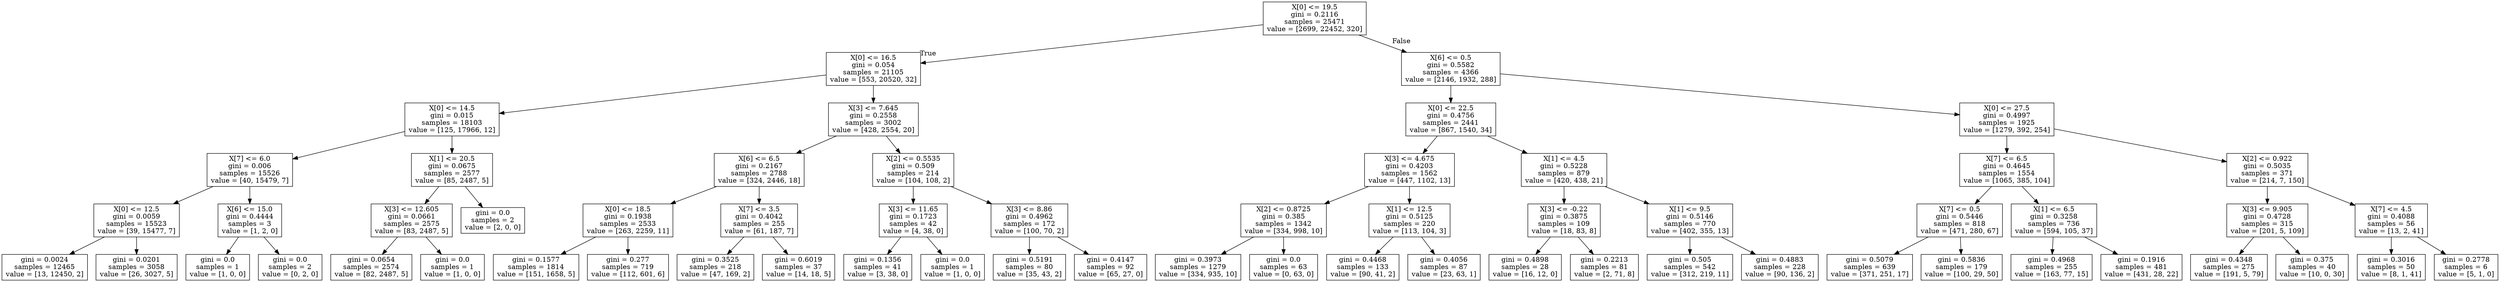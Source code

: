 digraph Tree {
node [shape=box] ;
0 [label="X[0] <= 19.5\ngini = 0.2116\nsamples = 25471\nvalue = [2699, 22452, 320]"] ;
1 [label="X[0] <= 16.5\ngini = 0.054\nsamples = 21105\nvalue = [553, 20520, 32]"] ;
0 -> 1 [labeldistance=2.5, labelangle=45, headlabel="True"] ;
2 [label="X[0] <= 14.5\ngini = 0.015\nsamples = 18103\nvalue = [125, 17966, 12]"] ;
1 -> 2 ;
3 [label="X[7] <= 6.0\ngini = 0.006\nsamples = 15526\nvalue = [40, 15479, 7]"] ;
2 -> 3 ;
4 [label="X[0] <= 12.5\ngini = 0.0059\nsamples = 15523\nvalue = [39, 15477, 7]"] ;
3 -> 4 ;
5 [label="gini = 0.0024\nsamples = 12465\nvalue = [13, 12450, 2]"] ;
4 -> 5 ;
6 [label="gini = 0.0201\nsamples = 3058\nvalue = [26, 3027, 5]"] ;
4 -> 6 ;
7 [label="X[6] <= 15.0\ngini = 0.4444\nsamples = 3\nvalue = [1, 2, 0]"] ;
3 -> 7 ;
8 [label="gini = 0.0\nsamples = 1\nvalue = [1, 0, 0]"] ;
7 -> 8 ;
9 [label="gini = 0.0\nsamples = 2\nvalue = [0, 2, 0]"] ;
7 -> 9 ;
10 [label="X[1] <= 20.5\ngini = 0.0675\nsamples = 2577\nvalue = [85, 2487, 5]"] ;
2 -> 10 ;
11 [label="X[3] <= 12.605\ngini = 0.0661\nsamples = 2575\nvalue = [83, 2487, 5]"] ;
10 -> 11 ;
12 [label="gini = 0.0654\nsamples = 2574\nvalue = [82, 2487, 5]"] ;
11 -> 12 ;
13 [label="gini = 0.0\nsamples = 1\nvalue = [1, 0, 0]"] ;
11 -> 13 ;
14 [label="gini = 0.0\nsamples = 2\nvalue = [2, 0, 0]"] ;
10 -> 14 ;
15 [label="X[3] <= 7.645\ngini = 0.2558\nsamples = 3002\nvalue = [428, 2554, 20]"] ;
1 -> 15 ;
16 [label="X[6] <= 6.5\ngini = 0.2167\nsamples = 2788\nvalue = [324, 2446, 18]"] ;
15 -> 16 ;
17 [label="X[0] <= 18.5\ngini = 0.1938\nsamples = 2533\nvalue = [263, 2259, 11]"] ;
16 -> 17 ;
18 [label="gini = 0.1577\nsamples = 1814\nvalue = [151, 1658, 5]"] ;
17 -> 18 ;
19 [label="gini = 0.277\nsamples = 719\nvalue = [112, 601, 6]"] ;
17 -> 19 ;
20 [label="X[7] <= 3.5\ngini = 0.4042\nsamples = 255\nvalue = [61, 187, 7]"] ;
16 -> 20 ;
21 [label="gini = 0.3525\nsamples = 218\nvalue = [47, 169, 2]"] ;
20 -> 21 ;
22 [label="gini = 0.6019\nsamples = 37\nvalue = [14, 18, 5]"] ;
20 -> 22 ;
23 [label="X[2] <= 0.5535\ngini = 0.509\nsamples = 214\nvalue = [104, 108, 2]"] ;
15 -> 23 ;
24 [label="X[3] <= 11.65\ngini = 0.1723\nsamples = 42\nvalue = [4, 38, 0]"] ;
23 -> 24 ;
25 [label="gini = 0.1356\nsamples = 41\nvalue = [3, 38, 0]"] ;
24 -> 25 ;
26 [label="gini = 0.0\nsamples = 1\nvalue = [1, 0, 0]"] ;
24 -> 26 ;
27 [label="X[3] <= 8.86\ngini = 0.4962\nsamples = 172\nvalue = [100, 70, 2]"] ;
23 -> 27 ;
28 [label="gini = 0.5191\nsamples = 80\nvalue = [35, 43, 2]"] ;
27 -> 28 ;
29 [label="gini = 0.4147\nsamples = 92\nvalue = [65, 27, 0]"] ;
27 -> 29 ;
30 [label="X[6] <= 0.5\ngini = 0.5582\nsamples = 4366\nvalue = [2146, 1932, 288]"] ;
0 -> 30 [labeldistance=2.5, labelangle=-45, headlabel="False"] ;
31 [label="X[0] <= 22.5\ngini = 0.4756\nsamples = 2441\nvalue = [867, 1540, 34]"] ;
30 -> 31 ;
32 [label="X[3] <= 4.675\ngini = 0.4203\nsamples = 1562\nvalue = [447, 1102, 13]"] ;
31 -> 32 ;
33 [label="X[2] <= 0.8725\ngini = 0.385\nsamples = 1342\nvalue = [334, 998, 10]"] ;
32 -> 33 ;
34 [label="gini = 0.3973\nsamples = 1279\nvalue = [334, 935, 10]"] ;
33 -> 34 ;
35 [label="gini = 0.0\nsamples = 63\nvalue = [0, 63, 0]"] ;
33 -> 35 ;
36 [label="X[1] <= 12.5\ngini = 0.5125\nsamples = 220\nvalue = [113, 104, 3]"] ;
32 -> 36 ;
37 [label="gini = 0.4468\nsamples = 133\nvalue = [90, 41, 2]"] ;
36 -> 37 ;
38 [label="gini = 0.4056\nsamples = 87\nvalue = [23, 63, 1]"] ;
36 -> 38 ;
39 [label="X[1] <= 4.5\ngini = 0.5228\nsamples = 879\nvalue = [420, 438, 21]"] ;
31 -> 39 ;
40 [label="X[3] <= -0.22\ngini = 0.3875\nsamples = 109\nvalue = [18, 83, 8]"] ;
39 -> 40 ;
41 [label="gini = 0.4898\nsamples = 28\nvalue = [16, 12, 0]"] ;
40 -> 41 ;
42 [label="gini = 0.2213\nsamples = 81\nvalue = [2, 71, 8]"] ;
40 -> 42 ;
43 [label="X[1] <= 9.5\ngini = 0.5146\nsamples = 770\nvalue = [402, 355, 13]"] ;
39 -> 43 ;
44 [label="gini = 0.505\nsamples = 542\nvalue = [312, 219, 11]"] ;
43 -> 44 ;
45 [label="gini = 0.4883\nsamples = 228\nvalue = [90, 136, 2]"] ;
43 -> 45 ;
46 [label="X[0] <= 27.5\ngini = 0.4997\nsamples = 1925\nvalue = [1279, 392, 254]"] ;
30 -> 46 ;
47 [label="X[7] <= 6.5\ngini = 0.4645\nsamples = 1554\nvalue = [1065, 385, 104]"] ;
46 -> 47 ;
48 [label="X[7] <= 0.5\ngini = 0.5446\nsamples = 818\nvalue = [471, 280, 67]"] ;
47 -> 48 ;
49 [label="gini = 0.5079\nsamples = 639\nvalue = [371, 251, 17]"] ;
48 -> 49 ;
50 [label="gini = 0.5836\nsamples = 179\nvalue = [100, 29, 50]"] ;
48 -> 50 ;
51 [label="X[1] <= 6.5\ngini = 0.3258\nsamples = 736\nvalue = [594, 105, 37]"] ;
47 -> 51 ;
52 [label="gini = 0.4968\nsamples = 255\nvalue = [163, 77, 15]"] ;
51 -> 52 ;
53 [label="gini = 0.1916\nsamples = 481\nvalue = [431, 28, 22]"] ;
51 -> 53 ;
54 [label="X[2] <= 0.922\ngini = 0.5035\nsamples = 371\nvalue = [214, 7, 150]"] ;
46 -> 54 ;
55 [label="X[3] <= 9.905\ngini = 0.4728\nsamples = 315\nvalue = [201, 5, 109]"] ;
54 -> 55 ;
56 [label="gini = 0.4348\nsamples = 275\nvalue = [191, 5, 79]"] ;
55 -> 56 ;
57 [label="gini = 0.375\nsamples = 40\nvalue = [10, 0, 30]"] ;
55 -> 57 ;
58 [label="X[7] <= 4.5\ngini = 0.4088\nsamples = 56\nvalue = [13, 2, 41]"] ;
54 -> 58 ;
59 [label="gini = 0.3016\nsamples = 50\nvalue = [8, 1, 41]"] ;
58 -> 59 ;
60 [label="gini = 0.2778\nsamples = 6\nvalue = [5, 1, 0]"] ;
58 -> 60 ;
}